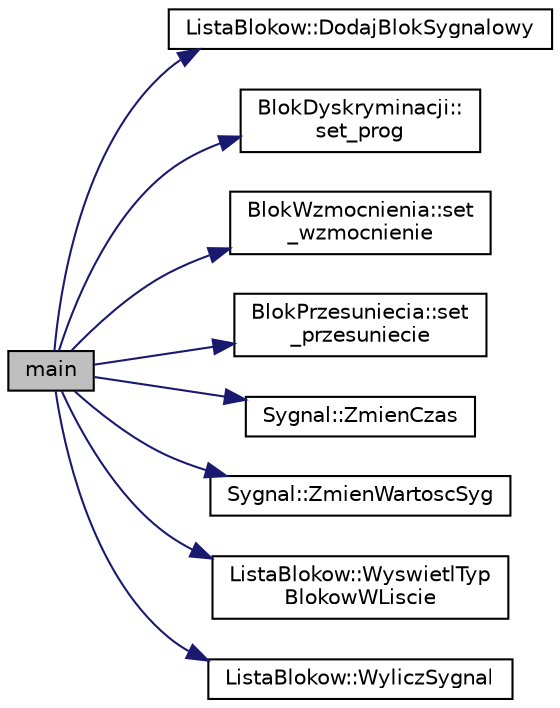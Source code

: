 digraph "main"
{
  edge [fontname="Helvetica",fontsize="10",labelfontname="Helvetica",labelfontsize="10"];
  node [fontname="Helvetica",fontsize="10",shape=record];
  rankdir="LR";
  Node1 [label="main",height=0.2,width=0.4,color="black", fillcolor="grey75", style="filled" fontcolor="black"];
  Node1 -> Node2 [color="midnightblue",fontsize="10",style="solid",fontname="Helvetica"];
  Node2 [label="ListaBlokow::DodajBlokSygnalowy",height=0.2,width=0.4,color="black", fillcolor="white", style="filled",URL="$class_lista_blokow.html#ab77e5d62f4959fc61d2461a454bd7a68",tooltip="Dodaje nowy blok sygnałowy. "];
  Node1 -> Node3 [color="midnightblue",fontsize="10",style="solid",fontname="Helvetica"];
  Node3 [label="BlokDyskryminacji::\lset_prog",height=0.2,width=0.4,color="black", fillcolor="white", style="filled",URL="$class_blok_dyskryminacji.html#a37c78cbbccff477e8b725e2793ba734c",tooltip="Ustawia wartość progu. "];
  Node1 -> Node4 [color="midnightblue",fontsize="10",style="solid",fontname="Helvetica"];
  Node4 [label="BlokWzmocnienia::set\l_wzmocnienie",height=0.2,width=0.4,color="black", fillcolor="white", style="filled",URL="$class_blok_wzmocnienia.html#a1e88a3fcca52d0c36419bade3e1b0a87"];
  Node1 -> Node5 [color="midnightblue",fontsize="10",style="solid",fontname="Helvetica"];
  Node5 [label="BlokPrzesuniecia::set\l_przesuniecie",height=0.2,width=0.4,color="black", fillcolor="white", style="filled",URL="$class_blok_przesuniecia.html#af902f8dfad9840f82e55f00feb8deacb"];
  Node1 -> Node6 [color="midnightblue",fontsize="10",style="solid",fontname="Helvetica"];
  Node6 [label="Sygnal::ZmienCzas",height=0.2,width=0.4,color="black", fillcolor="white", style="filled",URL="$class_sygnal.html#a07af57653c172f623dc5dba5dcd4c868",tooltip="Zmienia wartość czasu. "];
  Node1 -> Node7 [color="midnightblue",fontsize="10",style="solid",fontname="Helvetica"];
  Node7 [label="Sygnal::ZmienWartoscSyg",height=0.2,width=0.4,color="black", fillcolor="white", style="filled",URL="$class_sygnal.html#acf5cbff48e1810b643c247eb2648d3a6",tooltip="Zmienia wartość syganłu. "];
  Node1 -> Node8 [color="midnightblue",fontsize="10",style="solid",fontname="Helvetica"];
  Node8 [label="ListaBlokow::WyswietlTyp\lBlokowWLiscie",height=0.2,width=0.4,color="black", fillcolor="white", style="filled",URL="$class_lista_blokow.html#a6eaed622e04fdd01246ffda3879b9631",tooltip="Wyświetla typy blokow. "];
  Node1 -> Node9 [color="midnightblue",fontsize="10",style="solid",fontname="Helvetica"];
  Node9 [label="ListaBlokow::WyliczSygnal",height=0.2,width=0.4,color="black", fillcolor="white", style="filled",URL="$class_lista_blokow.html#ab2670c3636e6a68cb40fe0b49fd04e9d",tooltip="Realizuje przeliczenie sygnału dla całej listy bloków. "];
}
